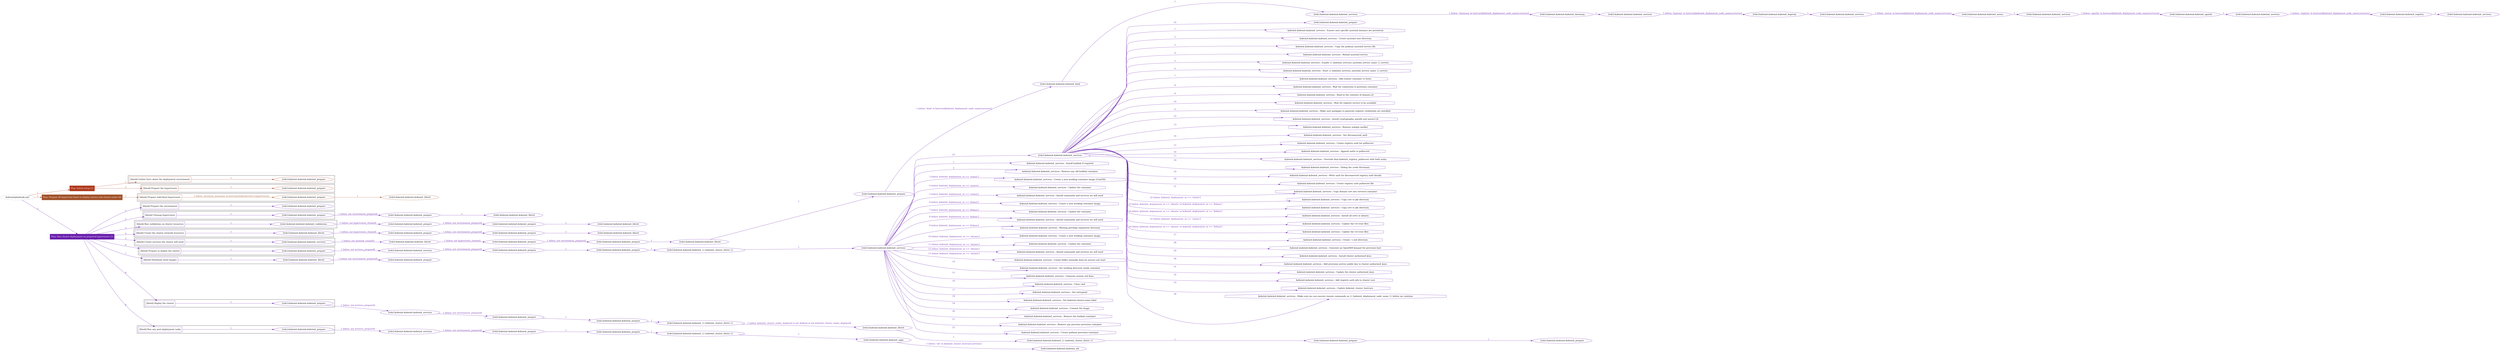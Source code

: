 digraph {
	graph [concentrate=true ordering=in rankdir=LR ratio=fill]
	edge [esep=5 sep=10]
	"kubeinit/playbook.yml" [id=root_node style=dotted]
	play_55fcec5f [label="Play: Initial setup (1)" color="#b0391c" fontcolor="#ffffff" id=play_55fcec5f shape=box style=filled tooltip=localhost]
	"kubeinit/playbook.yml" -> play_55fcec5f [label="1 " color="#b0391c" fontcolor="#b0391c" id=edge_0fe0451a labeltooltip="1 " tooltip="1 "]
	subgraph "kubeinit.kubeinit.kubeinit_prepare" {
		role_a7a854d7 [label="[role] kubeinit.kubeinit.kubeinit_prepare" color="#b0391c" id=role_a7a854d7 tooltip="kubeinit.kubeinit.kubeinit_prepare"]
	}
	subgraph "kubeinit.kubeinit.kubeinit_prepare" {
		role_f913bcfc [label="[role] kubeinit.kubeinit.kubeinit_prepare" color="#b0391c" id=role_f913bcfc tooltip="kubeinit.kubeinit.kubeinit_prepare"]
	}
	subgraph "Play: Initial setup (1)" {
		play_55fcec5f -> block_ec889c83 [label=1 color="#b0391c" fontcolor="#b0391c" id=edge_7e25a81b labeltooltip=1 tooltip=1]
		subgraph cluster_block_ec889c83 {
			block_ec889c83 [label="[block] Gather facts about the deployment environment" color="#b0391c" id=block_ec889c83 labeltooltip="Gather facts about the deployment environment" shape=box tooltip="Gather facts about the deployment environment"]
			block_ec889c83 -> role_a7a854d7 [label="1 " color="#b0391c" fontcolor="#b0391c" id=edge_1d60f7da labeltooltip="1 " tooltip="1 "]
		}
		play_55fcec5f -> block_0ca8a69d [label=2 color="#b0391c" fontcolor="#b0391c" id=edge_c9bc62da labeltooltip=2 tooltip=2]
		subgraph cluster_block_0ca8a69d {
			block_0ca8a69d [label="[block] Prepare the hypervisors" color="#b0391c" id=block_0ca8a69d labeltooltip="Prepare the hypervisors" shape=box tooltip="Prepare the hypervisors"]
			block_0ca8a69d -> role_f913bcfc [label="1 " color="#b0391c" fontcolor="#b0391c" id=edge_c7ecb3fd labeltooltip="1 " tooltip="1 "]
		}
	}
	play_f963e851 [label="Play: Prepare all hypervisor hosts to deploy service and cluster nodes (0)" color="#a2522a" fontcolor="#ffffff" id=play_f963e851 shape=box style=filled tooltip="Play: Prepare all hypervisor hosts to deploy service and cluster nodes (0)"]
	"kubeinit/playbook.yml" -> play_f963e851 [label="2 " color="#a2522a" fontcolor="#a2522a" id=edge_8e631a98 labeltooltip="2 " tooltip="2 "]
	subgraph "kubeinit.kubeinit.kubeinit_libvirt" {
		role_f31a698d [label="[role] kubeinit.kubeinit.kubeinit_libvirt" color="#a2522a" id=role_f31a698d tooltip="kubeinit.kubeinit.kubeinit_libvirt"]
	}
	subgraph "kubeinit.kubeinit.kubeinit_prepare" {
		role_35363dc1 [label="[role] kubeinit.kubeinit.kubeinit_prepare" color="#a2522a" id=role_35363dc1 tooltip="kubeinit.kubeinit.kubeinit_prepare"]
		role_35363dc1 -> role_f31a698d [label="1 " color="#a2522a" fontcolor="#a2522a" id=edge_f7d1afd8 labeltooltip="1 " tooltip="1 "]
	}
	subgraph "Play: Prepare all hypervisor hosts to deploy service and cluster nodes (0)" {
		play_f963e851 -> block_6b54e493 [label=1 color="#a2522a" fontcolor="#a2522a" id=edge_3c63158a labeltooltip=1 tooltip=1]
		subgraph cluster_block_6b54e493 {
			block_6b54e493 [label="[block] Prepare individual hypervisors" color="#a2522a" id=block_6b54e493 labeltooltip="Prepare individual hypervisors" shape=box tooltip="Prepare individual hypervisors"]
			block_6b54e493 -> role_35363dc1 [label="1 [when: inventory_hostname in hostvars['kubeinit-facts'].hypervisors]" color="#a2522a" fontcolor="#a2522a" id=edge_f487bce4 labeltooltip="1 [when: inventory_hostname in hostvars['kubeinit-facts'].hypervisors]" tooltip="1 [when: inventory_hostname in hostvars['kubeinit-facts'].hypervisors]"]
		}
	}
	play_af4dd0f5 [label="Play: Run cluster deployment on prepared hypervisors (1)" color="#6a1fad" fontcolor="#ffffff" id=play_af4dd0f5 shape=box style=filled tooltip=localhost]
	"kubeinit/playbook.yml" -> play_af4dd0f5 [label="3 " color="#6a1fad" fontcolor="#6a1fad" id=edge_a22be91d labeltooltip="3 " tooltip="3 "]
	subgraph "kubeinit.kubeinit.kubeinit_prepare" {
		role_d3b33752 [label="[role] kubeinit.kubeinit.kubeinit_prepare" color="#6a1fad" id=role_d3b33752 tooltip="kubeinit.kubeinit.kubeinit_prepare"]
	}
	subgraph "kubeinit.kubeinit.kubeinit_libvirt" {
		role_e341395e [label="[role] kubeinit.kubeinit.kubeinit_libvirt" color="#6a1fad" id=role_e341395e tooltip="kubeinit.kubeinit.kubeinit_libvirt"]
	}
	subgraph "kubeinit.kubeinit.kubeinit_prepare" {
		role_dad6754d [label="[role] kubeinit.kubeinit.kubeinit_prepare" color="#6a1fad" id=role_dad6754d tooltip="kubeinit.kubeinit.kubeinit_prepare"]
		role_dad6754d -> role_e341395e [label="1 " color="#6a1fad" fontcolor="#6a1fad" id=edge_880bcf4b labeltooltip="1 " tooltip="1 "]
	}
	subgraph "kubeinit.kubeinit.kubeinit_prepare" {
		role_9ddc5626 [label="[role] kubeinit.kubeinit.kubeinit_prepare" color="#6a1fad" id=role_9ddc5626 tooltip="kubeinit.kubeinit.kubeinit_prepare"]
		role_9ddc5626 -> role_dad6754d [label="1 [when: not environment_prepared]" color="#6a1fad" fontcolor="#6a1fad" id=edge_02bbae64 labeltooltip="1 [when: not environment_prepared]" tooltip="1 [when: not environment_prepared]"]
	}
	subgraph "kubeinit.kubeinit.kubeinit_libvirt" {
		role_b800799f [label="[role] kubeinit.kubeinit.kubeinit_libvirt" color="#6a1fad" id=role_b800799f tooltip="kubeinit.kubeinit.kubeinit_libvirt"]
	}
	subgraph "kubeinit.kubeinit.kubeinit_prepare" {
		role_2cc1d202 [label="[role] kubeinit.kubeinit.kubeinit_prepare" color="#6a1fad" id=role_2cc1d202 tooltip="kubeinit.kubeinit.kubeinit_prepare"]
		role_2cc1d202 -> role_b800799f [label="1 " color="#6a1fad" fontcolor="#6a1fad" id=edge_e0632422 labeltooltip="1 " tooltip="1 "]
	}
	subgraph "kubeinit.kubeinit.kubeinit_prepare" {
		role_f3b89f79 [label="[role] kubeinit.kubeinit.kubeinit_prepare" color="#6a1fad" id=role_f3b89f79 tooltip="kubeinit.kubeinit.kubeinit_prepare"]
		role_f3b89f79 -> role_2cc1d202 [label="1 [when: not environment_prepared]" color="#6a1fad" fontcolor="#6a1fad" id=edge_01105206 labeltooltip="1 [when: not environment_prepared]" tooltip="1 [when: not environment_prepared]"]
	}
	subgraph "kubeinit.kubeinit.kubeinit_validations" {
		role_b7444673 [label="[role] kubeinit.kubeinit.kubeinit_validations" color="#6a1fad" id=role_b7444673 tooltip="kubeinit.kubeinit.kubeinit_validations"]
		role_b7444673 -> role_f3b89f79 [label="1 [when: not hypervisors_cleaned]" color="#6a1fad" fontcolor="#6a1fad" id=edge_86d4e3e0 labeltooltip="1 [when: not hypervisors_cleaned]" tooltip="1 [when: not hypervisors_cleaned]"]
	}
	subgraph "kubeinit.kubeinit.kubeinit_libvirt" {
		role_1bcddb8d [label="[role] kubeinit.kubeinit.kubeinit_libvirt" color="#6a1fad" id=role_1bcddb8d tooltip="kubeinit.kubeinit.kubeinit_libvirt"]
	}
	subgraph "kubeinit.kubeinit.kubeinit_prepare" {
		role_b1dda409 [label="[role] kubeinit.kubeinit.kubeinit_prepare" color="#6a1fad" id=role_b1dda409 tooltip="kubeinit.kubeinit.kubeinit_prepare"]
		role_b1dda409 -> role_1bcddb8d [label="1 " color="#6a1fad" fontcolor="#6a1fad" id=edge_bacf01a8 labeltooltip="1 " tooltip="1 "]
	}
	subgraph "kubeinit.kubeinit.kubeinit_prepare" {
		role_683de67e [label="[role] kubeinit.kubeinit.kubeinit_prepare" color="#6a1fad" id=role_683de67e tooltip="kubeinit.kubeinit.kubeinit_prepare"]
		role_683de67e -> role_b1dda409 [label="1 [when: not environment_prepared]" color="#6a1fad" fontcolor="#6a1fad" id=edge_181fcc27 labeltooltip="1 [when: not environment_prepared]" tooltip="1 [when: not environment_prepared]"]
	}
	subgraph "kubeinit.kubeinit.kubeinit_libvirt" {
		role_db965eae [label="[role] kubeinit.kubeinit.kubeinit_libvirt" color="#6a1fad" id=role_db965eae tooltip="kubeinit.kubeinit.kubeinit_libvirt"]
		role_db965eae -> role_683de67e [label="1 [when: not hypervisors_cleaned]" color="#6a1fad" fontcolor="#6a1fad" id=edge_30e9183e labeltooltip="1 [when: not hypervisors_cleaned]" tooltip="1 [when: not hypervisors_cleaned]"]
	}
	subgraph "kubeinit.kubeinit.kubeinit_services" {
		role_5d9332ef [label="[role] kubeinit.kubeinit.kubeinit_services" color="#6a1fad" id=role_5d9332ef tooltip="kubeinit.kubeinit.kubeinit_services"]
	}
	subgraph "kubeinit.kubeinit.kubeinit_registry" {
		role_9cd5cce7 [label="[role] kubeinit.kubeinit.kubeinit_registry" color="#6a1fad" id=role_9cd5cce7 tooltip="kubeinit.kubeinit.kubeinit_registry"]
		role_9cd5cce7 -> role_5d9332ef [label="1 " color="#6a1fad" fontcolor="#6a1fad" id=edge_e3c243d2 labeltooltip="1 " tooltip="1 "]
	}
	subgraph "kubeinit.kubeinit.kubeinit_services" {
		role_e92bb4ce [label="[role] kubeinit.kubeinit.kubeinit_services" color="#6a1fad" id=role_e92bb4ce tooltip="kubeinit.kubeinit.kubeinit_services"]
		role_e92bb4ce -> role_9cd5cce7 [label="1 [when: 'registry' in hostvars[kubeinit_deployment_node_name].services]" color="#6a1fad" fontcolor="#6a1fad" id=edge_c37d3ece labeltooltip="1 [when: 'registry' in hostvars[kubeinit_deployment_node_name].services]" tooltip="1 [when: 'registry' in hostvars[kubeinit_deployment_node_name].services]"]
	}
	subgraph "kubeinit.kubeinit.kubeinit_apache" {
		role_054e46d3 [label="[role] kubeinit.kubeinit.kubeinit_apache" color="#6a1fad" id=role_054e46d3 tooltip="kubeinit.kubeinit.kubeinit_apache"]
		role_054e46d3 -> role_e92bb4ce [label="1 " color="#6a1fad" fontcolor="#6a1fad" id=edge_0673408b labeltooltip="1 " tooltip="1 "]
	}
	subgraph "kubeinit.kubeinit.kubeinit_services" {
		role_8abb30e9 [label="[role] kubeinit.kubeinit.kubeinit_services" color="#6a1fad" id=role_8abb30e9 tooltip="kubeinit.kubeinit.kubeinit_services"]
		role_8abb30e9 -> role_054e46d3 [label="1 [when: 'apache' in hostvars[kubeinit_deployment_node_name].services]" color="#6a1fad" fontcolor="#6a1fad" id=edge_6a81efd0 labeltooltip="1 [when: 'apache' in hostvars[kubeinit_deployment_node_name].services]" tooltip="1 [when: 'apache' in hostvars[kubeinit_deployment_node_name].services]"]
	}
	subgraph "kubeinit.kubeinit.kubeinit_nexus" {
		role_2ca4036a [label="[role] kubeinit.kubeinit.kubeinit_nexus" color="#6a1fad" id=role_2ca4036a tooltip="kubeinit.kubeinit.kubeinit_nexus"]
		role_2ca4036a -> role_8abb30e9 [label="1 " color="#6a1fad" fontcolor="#6a1fad" id=edge_bceb5af8 labeltooltip="1 " tooltip="1 "]
	}
	subgraph "kubeinit.kubeinit.kubeinit_services" {
		role_bc574be5 [label="[role] kubeinit.kubeinit.kubeinit_services" color="#6a1fad" id=role_bc574be5 tooltip="kubeinit.kubeinit.kubeinit_services"]
		role_bc574be5 -> role_2ca4036a [label="1 [when: 'nexus' in hostvars[kubeinit_deployment_node_name].services]" color="#6a1fad" fontcolor="#6a1fad" id=edge_c3258df2 labeltooltip="1 [when: 'nexus' in hostvars[kubeinit_deployment_node_name].services]" tooltip="1 [when: 'nexus' in hostvars[kubeinit_deployment_node_name].services]"]
	}
	subgraph "kubeinit.kubeinit.kubeinit_haproxy" {
		role_72b240cd [label="[role] kubeinit.kubeinit.kubeinit_haproxy" color="#6a1fad" id=role_72b240cd tooltip="kubeinit.kubeinit.kubeinit_haproxy"]
		role_72b240cd -> role_bc574be5 [label="1 " color="#6a1fad" fontcolor="#6a1fad" id=edge_632e13c5 labeltooltip="1 " tooltip="1 "]
	}
	subgraph "kubeinit.kubeinit.kubeinit_services" {
		role_1ffdea14 [label="[role] kubeinit.kubeinit.kubeinit_services" color="#6a1fad" id=role_1ffdea14 tooltip="kubeinit.kubeinit.kubeinit_services"]
		role_1ffdea14 -> role_72b240cd [label="1 [when: 'haproxy' in hostvars[kubeinit_deployment_node_name].services]" color="#6a1fad" fontcolor="#6a1fad" id=edge_ec799f7f labeltooltip="1 [when: 'haproxy' in hostvars[kubeinit_deployment_node_name].services]" tooltip="1 [when: 'haproxy' in hostvars[kubeinit_deployment_node_name].services]"]
	}
	subgraph "kubeinit.kubeinit.kubeinit_dnsmasq" {
		role_8897e3f2 [label="[role] kubeinit.kubeinit.kubeinit_dnsmasq" color="#6a1fad" id=role_8897e3f2 tooltip="kubeinit.kubeinit.kubeinit_dnsmasq"]
		role_8897e3f2 -> role_1ffdea14 [label="1 " color="#6a1fad" fontcolor="#6a1fad" id=edge_6777fc30 labeltooltip="1 " tooltip="1 "]
	}
	subgraph "kubeinit.kubeinit.kubeinit_services" {
		role_8c0263e4 [label="[role] kubeinit.kubeinit.kubeinit_services" color="#6a1fad" id=role_8c0263e4 tooltip="kubeinit.kubeinit.kubeinit_services"]
		role_8c0263e4 -> role_8897e3f2 [label="1 [when: 'dnsmasq' in hostvars[kubeinit_deployment_node_name].services]" color="#6a1fad" fontcolor="#6a1fad" id=edge_df1ac2b1 labeltooltip="1 [when: 'dnsmasq' in hostvars[kubeinit_deployment_node_name].services]" tooltip="1 [when: 'dnsmasq' in hostvars[kubeinit_deployment_node_name].services]"]
	}
	subgraph "kubeinit.kubeinit.kubeinit_bind" {
		role_673d3b74 [label="[role] kubeinit.kubeinit.kubeinit_bind" color="#6a1fad" id=role_673d3b74 tooltip="kubeinit.kubeinit.kubeinit_bind"]
		role_673d3b74 -> role_8c0263e4 [label="1 " color="#6a1fad" fontcolor="#6a1fad" id=edge_6914c23a labeltooltip="1 " tooltip="1 "]
	}
	subgraph "kubeinit.kubeinit.kubeinit_prepare" {
		role_68d7eacf [label="[role] kubeinit.kubeinit.kubeinit_prepare" color="#6a1fad" id=role_68d7eacf tooltip="kubeinit.kubeinit.kubeinit_prepare"]
		role_68d7eacf -> role_673d3b74 [label="1 [when: 'bind' in hostvars[kubeinit_deployment_node_name].services]" color="#6a1fad" fontcolor="#6a1fad" id=edge_60e736be labeltooltip="1 [when: 'bind' in hostvars[kubeinit_deployment_node_name].services]" tooltip="1 [when: 'bind' in hostvars[kubeinit_deployment_node_name].services]"]
	}
	subgraph "kubeinit.kubeinit.kubeinit_libvirt" {
		role_c4b0c2eb [label="[role] kubeinit.kubeinit.kubeinit_libvirt" color="#6a1fad" id=role_c4b0c2eb tooltip="kubeinit.kubeinit.kubeinit_libvirt"]
		role_c4b0c2eb -> role_68d7eacf [label="1 " color="#6a1fad" fontcolor="#6a1fad" id=edge_6491c256 labeltooltip="1 " tooltip="1 "]
	}
	subgraph "kubeinit.kubeinit.kubeinit_prepare" {
		role_3a080840 [label="[role] kubeinit.kubeinit.kubeinit_prepare" color="#6a1fad" id=role_3a080840 tooltip="kubeinit.kubeinit.kubeinit_prepare"]
		role_3a080840 -> role_c4b0c2eb [label="1 " color="#6a1fad" fontcolor="#6a1fad" id=edge_067e3989 labeltooltip="1 " tooltip="1 "]
	}
	subgraph "kubeinit.kubeinit.kubeinit_prepare" {
		role_976b6f36 [label="[role] kubeinit.kubeinit.kubeinit_prepare" color="#6a1fad" id=role_976b6f36 tooltip="kubeinit.kubeinit.kubeinit_prepare"]
		role_976b6f36 -> role_3a080840 [label="1 [when: not environment_prepared]" color="#6a1fad" fontcolor="#6a1fad" id=edge_0059679c labeltooltip="1 [when: not environment_prepared]" tooltip="1 [when: not environment_prepared]"]
	}
	subgraph "kubeinit.kubeinit.kubeinit_libvirt" {
		role_9a9f1f45 [label="[role] kubeinit.kubeinit.kubeinit_libvirt" color="#6a1fad" id=role_9a9f1f45 tooltip="kubeinit.kubeinit.kubeinit_libvirt"]
		role_9a9f1f45 -> role_976b6f36 [label="1 [when: not hypervisors_cleaned]" color="#6a1fad" fontcolor="#6a1fad" id=edge_5188ba7a labeltooltip="1 [when: not hypervisors_cleaned]" tooltip="1 [when: not hypervisors_cleaned]"]
	}
	subgraph "kubeinit.kubeinit.kubeinit_services" {
		role_f97c9e34 [label="[role] kubeinit.kubeinit.kubeinit_services" color="#6a1fad" id=role_f97c9e34 tooltip="kubeinit.kubeinit.kubeinit_services"]
		role_f97c9e34 -> role_9a9f1f45 [label="1 [when: not network_created]" color="#6a1fad" fontcolor="#6a1fad" id=edge_94e18ecd labeltooltip="1 [when: not network_created]" tooltip="1 [when: not network_created]"]
	}
	subgraph "kubeinit.kubeinit.kubeinit_prepare" {
		role_881b66bd [label="[role] kubeinit.kubeinit.kubeinit_prepare" color="#6a1fad" id=role_881b66bd tooltip="kubeinit.kubeinit.kubeinit_prepare"]
	}
	subgraph "kubeinit.kubeinit.kubeinit_services" {
		role_bb56be55 [label="[role] kubeinit.kubeinit.kubeinit_services" color="#6a1fad" id=role_bb56be55 tooltip="kubeinit.kubeinit.kubeinit_services"]
		task_abf02f80 [label="kubeinit.kubeinit.kubeinit_services : Ensure user specific systemd instance are persistent" color="#6a1fad" id=task_abf02f80 shape=octagon tooltip="kubeinit.kubeinit.kubeinit_services : Ensure user specific systemd instance are persistent"]
		role_bb56be55 -> task_abf02f80 [label="1 " color="#6a1fad" fontcolor="#6a1fad" id=edge_3016bb63 labeltooltip="1 " tooltip="1 "]
		task_97fecc4c [label="kubeinit.kubeinit.kubeinit_services : Create systemd user directory" color="#6a1fad" id=task_97fecc4c shape=octagon tooltip="kubeinit.kubeinit.kubeinit_services : Create systemd user directory"]
		role_bb56be55 -> task_97fecc4c [label="2 " color="#6a1fad" fontcolor="#6a1fad" id=edge_ccbc53af labeltooltip="2 " tooltip="2 "]
		task_4d756df5 [label="kubeinit.kubeinit.kubeinit_services : Copy the podman systemd service file" color="#6a1fad" id=task_4d756df5 shape=octagon tooltip="kubeinit.kubeinit.kubeinit_services : Copy the podman systemd service file"]
		role_bb56be55 -> task_4d756df5 [label="3 " color="#6a1fad" fontcolor="#6a1fad" id=edge_98b1faa0 labeltooltip="3 " tooltip="3 "]
		task_4da231fb [label="kubeinit.kubeinit.kubeinit_services : Reload systemd service" color="#6a1fad" id=task_4da231fb shape=octagon tooltip="kubeinit.kubeinit.kubeinit_services : Reload systemd service"]
		role_bb56be55 -> task_4da231fb [label="4 " color="#6a1fad" fontcolor="#6a1fad" id=edge_32eb33e3 labeltooltip="4 " tooltip="4 "]
		task_39fd541c [label="kubeinit.kubeinit.kubeinit_services : Enable {{ kubeinit_services_systemd_service_name }}.service" color="#6a1fad" id=task_39fd541c shape=octagon tooltip="kubeinit.kubeinit.kubeinit_services : Enable {{ kubeinit_services_systemd_service_name }}.service"]
		role_bb56be55 -> task_39fd541c [label="5 " color="#6a1fad" fontcolor="#6a1fad" id=edge_ec0cd7f2 labeltooltip="5 " tooltip="5 "]
		task_c7012435 [label="kubeinit.kubeinit.kubeinit_services : Start {{ kubeinit_services_systemd_service_name }}.service" color="#6a1fad" id=task_c7012435 shape=octagon tooltip="kubeinit.kubeinit.kubeinit_services : Start {{ kubeinit_services_systemd_service_name }}.service"]
		role_bb56be55 -> task_c7012435 [label="6 " color="#6a1fad" fontcolor="#6a1fad" id=edge_3a9aa448 labeltooltip="6 " tooltip="6 "]
		task_35b568c5 [label="kubeinit.kubeinit.kubeinit_services : Add remote container to hosts" color="#6a1fad" id=task_35b568c5 shape=octagon tooltip="kubeinit.kubeinit.kubeinit_services : Add remote container to hosts"]
		role_bb56be55 -> task_35b568c5 [label="7 " color="#6a1fad" fontcolor="#6a1fad" id=edge_a781b576 labeltooltip="7 " tooltip="7 "]
		task_487a28e1 [label="kubeinit.kubeinit.kubeinit_services : Wait for connection to provision container" color="#6a1fad" id=task_487a28e1 shape=octagon tooltip="kubeinit.kubeinit.kubeinit_services : Wait for connection to provision container"]
		role_bb56be55 -> task_487a28e1 [label="8 " color="#6a1fad" fontcolor="#6a1fad" id=edge_7e122524 labeltooltip="8 " tooltip="8 "]
		task_4762fc0f [label="kubeinit.kubeinit.kubeinit_services : Read in the contents of domain.crt" color="#6a1fad" id=task_4762fc0f shape=octagon tooltip="kubeinit.kubeinit.kubeinit_services : Read in the contents of domain.crt"]
		role_bb56be55 -> task_4762fc0f [label="9 " color="#6a1fad" fontcolor="#6a1fad" id=edge_d5ed3e30 labeltooltip="9 " tooltip="9 "]
		task_a72eab03 [label="kubeinit.kubeinit.kubeinit_services : Wait for registry service to be available" color="#6a1fad" id=task_a72eab03 shape=octagon tooltip="kubeinit.kubeinit.kubeinit_services : Wait for registry service to be available"]
		role_bb56be55 -> task_a72eab03 [label="10 " color="#6a1fad" fontcolor="#6a1fad" id=edge_cd354016 labeltooltip="10 " tooltip="10 "]
		task_313d8739 [label="kubeinit.kubeinit.kubeinit_services : Make sure packages to generate registry credentials are installed" color="#6a1fad" id=task_313d8739 shape=octagon tooltip="kubeinit.kubeinit.kubeinit_services : Make sure packages to generate registry credentials are installed"]
		role_bb56be55 -> task_313d8739 [label="11 " color="#6a1fad" fontcolor="#6a1fad" id=edge_4511cf35 labeltooltip="11 " tooltip="11 "]
		task_6cbfcbb3 [label="kubeinit.kubeinit.kubeinit_services : Install cryptography, passlib and nexus3-cli" color="#6a1fad" id=task_6cbfcbb3 shape=octagon tooltip="kubeinit.kubeinit.kubeinit_services : Install cryptography, passlib and nexus3-cli"]
		role_bb56be55 -> task_6cbfcbb3 [label="12 " color="#6a1fad" fontcolor="#6a1fad" id=edge_9f2ea7b5 labeltooltip="12 " tooltip="12 "]
		task_62d68dda [label="kubeinit.kubeinit.kubeinit_services : Remove nologin marker" color="#6a1fad" id=task_62d68dda shape=octagon tooltip="kubeinit.kubeinit.kubeinit_services : Remove nologin marker"]
		role_bb56be55 -> task_62d68dda [label="13 " color="#6a1fad" fontcolor="#6a1fad" id=edge_efde2bc2 labeltooltip="13 " tooltip="13 "]
		task_50faeaee [label="kubeinit.kubeinit.kubeinit_services : Set disconnected_auth" color="#6a1fad" id=task_50faeaee shape=octagon tooltip="kubeinit.kubeinit.kubeinit_services : Set disconnected_auth"]
		role_bb56be55 -> task_50faeaee [label="14 " color="#6a1fad" fontcolor="#6a1fad" id=edge_0aa210f5 labeltooltip="14 " tooltip="14 "]
		task_87d930e9 [label="kubeinit.kubeinit.kubeinit_services : Create registry auth for pullsecret" color="#6a1fad" id=task_87d930e9 shape=octagon tooltip="kubeinit.kubeinit.kubeinit_services : Create registry auth for pullsecret"]
		role_bb56be55 -> task_87d930e9 [label="15 " color="#6a1fad" fontcolor="#6a1fad" id=edge_cd6307a7 labeltooltip="15 " tooltip="15 "]
		task_c0e27143 [label="kubeinit.kubeinit.kubeinit_services : Append auths to pullsecret" color="#6a1fad" id=task_c0e27143 shape=octagon tooltip="kubeinit.kubeinit.kubeinit_services : Append auths to pullsecret"]
		role_bb56be55 -> task_c0e27143 [label="16 " color="#6a1fad" fontcolor="#6a1fad" id=edge_d91374b0 labeltooltip="16 " tooltip="16 "]
		task_b08ce828 [label="kubeinit.kubeinit.kubeinit_services : Override final kubeinit_registry_pullsecret with both auths" color="#6a1fad" id=task_b08ce828 shape=octagon tooltip="kubeinit.kubeinit.kubeinit_services : Override final kubeinit_registry_pullsecret with both auths"]
		role_bb56be55 -> task_b08ce828 [label="17 " color="#6a1fad" fontcolor="#6a1fad" id=edge_06f33f49 labeltooltip="17 " tooltip="17 "]
		task_42c02434 [label="kubeinit.kubeinit.kubeinit_services : Debug the creds dictionary" color="#6a1fad" id=task_42c02434 shape=octagon tooltip="kubeinit.kubeinit.kubeinit_services : Debug the creds dictionary"]
		role_bb56be55 -> task_42c02434 [label="18 " color="#6a1fad" fontcolor="#6a1fad" id=edge_7ea2a5b3 labeltooltip="18 " tooltip="18 "]
		task_941ae212 [label="kubeinit.kubeinit.kubeinit_services : Write auth for disconnected registry auth details" color="#6a1fad" id=task_941ae212 shape=octagon tooltip="kubeinit.kubeinit.kubeinit_services : Write auth for disconnected registry auth details"]
		role_bb56be55 -> task_941ae212 [label="19 " color="#6a1fad" fontcolor="#6a1fad" id=edge_0f219ebd labeltooltip="19 " tooltip="19 "]
		task_92d77c3b [label="kubeinit.kubeinit.kubeinit_services : Create registry auth pullsecret file" color="#6a1fad" id=task_92d77c3b shape=octagon tooltip="kubeinit.kubeinit.kubeinit_services : Create registry auth pullsecret file"]
		role_bb56be55 -> task_92d77c3b [label="20 " color="#6a1fad" fontcolor="#6a1fad" id=edge_ff726a7a labeltooltip="20 " tooltip="20 "]
		task_4a62f375 [label="kubeinit.kubeinit.kubeinit_services : Copy domain cert into services container" color="#6a1fad" id=task_4a62f375 shape=octagon tooltip="kubeinit.kubeinit.kubeinit_services : Copy domain cert into services container"]
		role_bb56be55 -> task_4a62f375 [label="21 " color="#6a1fad" fontcolor="#6a1fad" id=edge_1ce692c7 labeltooltip="21 " tooltip="21 "]
		task_598016d4 [label="kubeinit.kubeinit.kubeinit_services : Copy cert to pki directory" color="#6a1fad" id=task_598016d4 shape=octagon tooltip="kubeinit.kubeinit.kubeinit_services : Copy cert to pki directory"]
		role_bb56be55 -> task_598016d4 [label="22 [when: kubeinit_deployment_os == 'centos']" color="#6a1fad" fontcolor="#6a1fad" id=edge_4c3af200 labeltooltip="22 [when: kubeinit_deployment_os == 'centos']" tooltip="22 [when: kubeinit_deployment_os == 'centos']"]
		task_9457acbf [label="kubeinit.kubeinit.kubeinit_services : Copy cert to pki directory" color="#6a1fad" id=task_9457acbf shape=octagon tooltip="kubeinit.kubeinit.kubeinit_services : Copy cert to pki directory"]
		role_bb56be55 -> task_9457acbf [label="23 [when: kubeinit_deployment_os == 'ubuntu' or kubeinit_deployment_os == 'debian']" color="#6a1fad" fontcolor="#6a1fad" id=edge_495054a2 labeltooltip="23 [when: kubeinit_deployment_os == 'ubuntu' or kubeinit_deployment_os == 'debian']" tooltip="23 [when: kubeinit_deployment_os == 'ubuntu' or kubeinit_deployment_os == 'debian']"]
		task_7935c5b1 [label="kubeinit.kubeinit.kubeinit_services : Install all certs in ubuntu" color="#6a1fad" id=task_7935c5b1 shape=octagon tooltip="kubeinit.kubeinit.kubeinit_services : Install all certs in ubuntu"]
		role_bb56be55 -> task_7935c5b1 [label="24 [when: kubeinit_deployment_os == 'ubuntu' or kubeinit_deployment_os == 'debian']" color="#6a1fad" fontcolor="#6a1fad" id=edge_e6d6d439 labeltooltip="24 [when: kubeinit_deployment_os == 'ubuntu' or kubeinit_deployment_os == 'debian']" tooltip="24 [when: kubeinit_deployment_os == 'ubuntu' or kubeinit_deployment_os == 'debian']"]
		task_38334d61 [label="kubeinit.kubeinit.kubeinit_services : Update the CA trust files" color="#6a1fad" id=task_38334d61 shape=octagon tooltip="kubeinit.kubeinit.kubeinit_services : Update the CA trust files"]
		role_bb56be55 -> task_38334d61 [label="25 [when: kubeinit_deployment_os == 'centos']" color="#6a1fad" fontcolor="#6a1fad" id=edge_ad918e24 labeltooltip="25 [when: kubeinit_deployment_os == 'centos']" tooltip="25 [when: kubeinit_deployment_os == 'centos']"]
		task_27c33c69 [label="kubeinit.kubeinit.kubeinit_services : Update the CA trust files" color="#6a1fad" id=task_27c33c69 shape=octagon tooltip="kubeinit.kubeinit.kubeinit_services : Update the CA trust files"]
		role_bb56be55 -> task_27c33c69 [label="26 [when: kubeinit_deployment_os == 'ubuntu' or kubeinit_deployment_os == 'debian']" color="#6a1fad" fontcolor="#6a1fad" id=edge_a04cdb33 labeltooltip="26 [when: kubeinit_deployment_os == 'ubuntu' or kubeinit_deployment_os == 'debian']" tooltip="26 [when: kubeinit_deployment_os == 'ubuntu' or kubeinit_deployment_os == 'debian']"]
		task_e9d91343 [label="kubeinit.kubeinit.kubeinit_services : Create ~/.ssh directory" color="#6a1fad" id=task_e9d91343 shape=octagon tooltip="kubeinit.kubeinit.kubeinit_services : Create ~/.ssh directory"]
		role_bb56be55 -> task_e9d91343 [label="27 " color="#6a1fad" fontcolor="#6a1fad" id=edge_f9781fbf labeltooltip="27 " tooltip="27 "]
		task_c4ca3037 [label="kubeinit.kubeinit.kubeinit_services : Generate an OpenSSH keypair for provision host" color="#6a1fad" id=task_c4ca3037 shape=octagon tooltip="kubeinit.kubeinit.kubeinit_services : Generate an OpenSSH keypair for provision host"]
		role_bb56be55 -> task_c4ca3037 [label="28 " color="#6a1fad" fontcolor="#6a1fad" id=edge_135d0f7a labeltooltip="28 " tooltip="28 "]
		task_9c992395 [label="kubeinit.kubeinit.kubeinit_services : Install cluster authorized keys" color="#6a1fad" id=task_9c992395 shape=octagon tooltip="kubeinit.kubeinit.kubeinit_services : Install cluster authorized keys"]
		role_bb56be55 -> task_9c992395 [label="29 " color="#6a1fad" fontcolor="#6a1fad" id=edge_569ba00a labeltooltip="29 " tooltip="29 "]
		task_f503d8f1 [label="kubeinit.kubeinit.kubeinit_services : Add provision service public key to cluster authorized_keys" color="#6a1fad" id=task_f503d8f1 shape=octagon tooltip="kubeinit.kubeinit.kubeinit_services : Add provision service public key to cluster authorized_keys"]
		role_bb56be55 -> task_f503d8f1 [label="30 " color="#6a1fad" fontcolor="#6a1fad" id=edge_987769d3 labeltooltip="30 " tooltip="30 "]
		task_3f5d4906 [label="kubeinit.kubeinit.kubeinit_services : Update the cluster authorized_keys" color="#6a1fad" id=task_3f5d4906 shape=octagon tooltip="kubeinit.kubeinit.kubeinit_services : Update the cluster authorized_keys"]
		role_bb56be55 -> task_3f5d4906 [label="31 " color="#6a1fad" fontcolor="#6a1fad" id=edge_fa14b713 labeltooltip="31 " tooltip="31 "]
		task_f4f204a3 [label="kubeinit.kubeinit.kubeinit_services : Add registry auth info to cluster vars" color="#6a1fad" id=task_f4f204a3 shape=octagon tooltip="kubeinit.kubeinit.kubeinit_services : Add registry auth info to cluster vars"]
		role_bb56be55 -> task_f4f204a3 [label="32 " color="#6a1fad" fontcolor="#6a1fad" id=edge_924a620d labeltooltip="32 " tooltip="32 "]
		task_182b3e12 [label="kubeinit.kubeinit.kubeinit_services : Update kubeinit_cluster_hostvars" color="#6a1fad" id=task_182b3e12 shape=octagon tooltip="kubeinit.kubeinit.kubeinit_services : Update kubeinit_cluster_hostvars"]
		role_bb56be55 -> task_182b3e12 [label="33 " color="#6a1fad" fontcolor="#6a1fad" id=edge_cc20753f labeltooltip="33 " tooltip="33 "]
		task_98a91503 [label="kubeinit.kubeinit.kubeinit_services : Make sure we can execute remote commands on {{ kubeinit_deployment_node_name }} before we continue" color="#6a1fad" id=task_98a91503 shape=octagon tooltip="kubeinit.kubeinit.kubeinit_services : Make sure we can execute remote commands on {{ kubeinit_deployment_node_name }} before we continue"]
		role_bb56be55 -> task_98a91503 [label="34 " color="#6a1fad" fontcolor="#6a1fad" id=edge_6336e0d5 labeltooltip="34 " tooltip="34 "]
		role_bb56be55 -> role_881b66bd [label="35 " color="#6a1fad" fontcolor="#6a1fad" id=edge_4ae44419 labeltooltip="35 " tooltip="35 "]
	}
	subgraph "kubeinit.kubeinit.kubeinit_services" {
		role_5f5a143a [label="[role] kubeinit.kubeinit.kubeinit_services" color="#6a1fad" id=role_5f5a143a tooltip="kubeinit.kubeinit.kubeinit_services"]
		task_db02044c [label="kubeinit.kubeinit.kubeinit_services : Install buildah if required" color="#6a1fad" id=task_db02044c shape=octagon tooltip="kubeinit.kubeinit.kubeinit_services : Install buildah if required"]
		role_5f5a143a -> task_db02044c [label="1 " color="#6a1fad" fontcolor="#6a1fad" id=edge_2017c3f2 labeltooltip="1 " tooltip="1 "]
		task_e46f2a87 [label="kubeinit.kubeinit.kubeinit_services : Remove any old buildah container" color="#6a1fad" id=task_e46f2a87 shape=octagon tooltip="kubeinit.kubeinit.kubeinit_services : Remove any old buildah container"]
		role_5f5a143a -> task_e46f2a87 [label="2 " color="#6a1fad" fontcolor="#6a1fad" id=edge_920deb9a labeltooltip="2 " tooltip="2 "]
		task_a72912ce [label="kubeinit.kubeinit.kubeinit_services : Create a new working container image (CentOS)" color="#6a1fad" id=task_a72912ce shape=octagon tooltip="kubeinit.kubeinit.kubeinit_services : Create a new working container image (CentOS)"]
		role_5f5a143a -> task_a72912ce [label="3 [when: kubeinit_deployment_os == 'centos']" color="#6a1fad" fontcolor="#6a1fad" id=edge_2819a69f labeltooltip="3 [when: kubeinit_deployment_os == 'centos']" tooltip="3 [when: kubeinit_deployment_os == 'centos']"]
		task_ba45824f [label="kubeinit.kubeinit.kubeinit_services : Update the container" color="#6a1fad" id=task_ba45824f shape=octagon tooltip="kubeinit.kubeinit.kubeinit_services : Update the container"]
		role_5f5a143a -> task_ba45824f [label="4 [when: kubeinit_deployment_os == 'centos']" color="#6a1fad" fontcolor="#6a1fad" id=edge_9beda2ad labeltooltip="4 [when: kubeinit_deployment_os == 'centos']" tooltip="4 [when: kubeinit_deployment_os == 'centos']"]
		task_2ba75b1b [label="kubeinit.kubeinit.kubeinit_services : Install commands and services we will need" color="#6a1fad" id=task_2ba75b1b shape=octagon tooltip="kubeinit.kubeinit.kubeinit_services : Install commands and services we will need"]
		role_5f5a143a -> task_2ba75b1b [label="5 [when: kubeinit_deployment_os == 'centos']" color="#6a1fad" fontcolor="#6a1fad" id=edge_277862dd labeltooltip="5 [when: kubeinit_deployment_os == 'centos']" tooltip="5 [when: kubeinit_deployment_os == 'centos']"]
		task_36a11446 [label="kubeinit.kubeinit.kubeinit_services : Create a new working container image" color="#6a1fad" id=task_36a11446 shape=octagon tooltip="kubeinit.kubeinit.kubeinit_services : Create a new working container image"]
		role_5f5a143a -> task_36a11446 [label="6 [when: kubeinit_deployment_os == 'debian']" color="#6a1fad" fontcolor="#6a1fad" id=edge_12153915 labeltooltip="6 [when: kubeinit_deployment_os == 'debian']" tooltip="6 [when: kubeinit_deployment_os == 'debian']"]
		task_f6cd6ac8 [label="kubeinit.kubeinit.kubeinit_services : Update the container" color="#6a1fad" id=task_f6cd6ac8 shape=octagon tooltip="kubeinit.kubeinit.kubeinit_services : Update the container"]
		role_5f5a143a -> task_f6cd6ac8 [label="7 [when: kubeinit_deployment_os == 'debian']" color="#6a1fad" fontcolor="#6a1fad" id=edge_9cc85a94 labeltooltip="7 [when: kubeinit_deployment_os == 'debian']" tooltip="7 [when: kubeinit_deployment_os == 'debian']"]
		task_a052b9ae [label="kubeinit.kubeinit.kubeinit_services : Install commands and services we will need" color="#6a1fad" id=task_a052b9ae shape=octagon tooltip="kubeinit.kubeinit.kubeinit_services : Install commands and services we will need"]
		role_5f5a143a -> task_a052b9ae [label="8 [when: kubeinit_deployment_os == 'debian']" color="#6a1fad" fontcolor="#6a1fad" id=edge_7e6c2627 labeltooltip="8 [when: kubeinit_deployment_os == 'debian']" tooltip="8 [when: kubeinit_deployment_os == 'debian']"]
		task_73e9de2e [label="kubeinit.kubeinit.kubeinit_services : Missing privilege separation directory" color="#6a1fad" id=task_73e9de2e shape=octagon tooltip="kubeinit.kubeinit.kubeinit_services : Missing privilege separation directory"]
		role_5f5a143a -> task_73e9de2e [label="9 [when: kubeinit_deployment_os == 'debian']" color="#6a1fad" fontcolor="#6a1fad" id=edge_409fedf8 labeltooltip="9 [when: kubeinit_deployment_os == 'debian']" tooltip="9 [when: kubeinit_deployment_os == 'debian']"]
		task_057384a1 [label="kubeinit.kubeinit.kubeinit_services : Create a new working container image" color="#6a1fad" id=task_057384a1 shape=octagon tooltip="kubeinit.kubeinit.kubeinit_services : Create a new working container image"]
		role_5f5a143a -> task_057384a1 [label="10 [when: kubeinit_deployment_os == 'ubuntu']" color="#6a1fad" fontcolor="#6a1fad" id=edge_64c56ed7 labeltooltip="10 [when: kubeinit_deployment_os == 'ubuntu']" tooltip="10 [when: kubeinit_deployment_os == 'ubuntu']"]
		task_611d4964 [label="kubeinit.kubeinit.kubeinit_services : Update the container" color="#6a1fad" id=task_611d4964 shape=octagon tooltip="kubeinit.kubeinit.kubeinit_services : Update the container"]
		role_5f5a143a -> task_611d4964 [label="11 [when: kubeinit_deployment_os == 'ubuntu']" color="#6a1fad" fontcolor="#6a1fad" id=edge_2617f21f labeltooltip="11 [when: kubeinit_deployment_os == 'ubuntu']" tooltip="11 [when: kubeinit_deployment_os == 'ubuntu']"]
		task_a3b34951 [label="kubeinit.kubeinit.kubeinit_services : Install commands and services we will need" color="#6a1fad" id=task_a3b34951 shape=octagon tooltip="kubeinit.kubeinit.kubeinit_services : Install commands and services we will need"]
		role_5f5a143a -> task_a3b34951 [label="12 [when: kubeinit_deployment_os == 'ubuntu']" color="#6a1fad" fontcolor="#6a1fad" id=edge_16c51dec labeltooltip="12 [when: kubeinit_deployment_os == 'ubuntu']" tooltip="12 [when: kubeinit_deployment_os == 'ubuntu']"]
		task_4aebaec4 [label="kubeinit.kubeinit.kubeinit_services : Create folder normally done by service ssh start" color="#6a1fad" id=task_4aebaec4 shape=octagon tooltip="kubeinit.kubeinit.kubeinit_services : Create folder normally done by service ssh start"]
		role_5f5a143a -> task_4aebaec4 [label="13 [when: kubeinit_deployment_os == 'ubuntu']" color="#6a1fad" fontcolor="#6a1fad" id=edge_0d6e4099 labeltooltip="13 [when: kubeinit_deployment_os == 'ubuntu']" tooltip="13 [when: kubeinit_deployment_os == 'ubuntu']"]
		task_aa13a333 [label="kubeinit.kubeinit.kubeinit_services : Set working directory inside container" color="#6a1fad" id=task_aa13a333 shape=octagon tooltip="kubeinit.kubeinit.kubeinit_services : Set working directory inside container"]
		role_5f5a143a -> task_aa13a333 [label="14 " color="#6a1fad" fontcolor="#6a1fad" id=edge_fd0b1ebd labeltooltip="14 " tooltip="14 "]
		task_ae8dddfb [label="kubeinit.kubeinit.kubeinit_services : Generate system ssh keys" color="#6a1fad" id=task_ae8dddfb shape=octagon tooltip="kubeinit.kubeinit.kubeinit_services : Generate system ssh keys"]
		role_5f5a143a -> task_ae8dddfb [label="15 " color="#6a1fad" fontcolor="#6a1fad" id=edge_413188ac labeltooltip="15 " tooltip="15 "]
		task_59ff42c9 [label="kubeinit.kubeinit.kubeinit_services : Clear cmd" color="#6a1fad" id=task_59ff42c9 shape=octagon tooltip="kubeinit.kubeinit.kubeinit_services : Clear cmd"]
		role_5f5a143a -> task_59ff42c9 [label="16 " color="#6a1fad" fontcolor="#6a1fad" id=edge_0a644d32 labeltooltip="16 " tooltip="16 "]
		task_5c46b3ab [label="kubeinit.kubeinit.kubeinit_services : Set entrypoint" color="#6a1fad" id=task_5c46b3ab shape=octagon tooltip="kubeinit.kubeinit.kubeinit_services : Set entrypoint"]
		role_5f5a143a -> task_5c46b3ab [label="17 " color="#6a1fad" fontcolor="#6a1fad" id=edge_959c1f1f labeltooltip="17 " tooltip="17 "]
		task_74ed1b39 [label="kubeinit.kubeinit.kubeinit_services : Set kubeinit-cluster-name label" color="#6a1fad" id=task_74ed1b39 shape=octagon tooltip="kubeinit.kubeinit.kubeinit_services : Set kubeinit-cluster-name label"]
		role_5f5a143a -> task_74ed1b39 [label="18 " color="#6a1fad" fontcolor="#6a1fad" id=edge_7b8a5dec labeltooltip="18 " tooltip="18 "]
		task_65cdcd15 [label="kubeinit.kubeinit.kubeinit_services : Commit the image" color="#6a1fad" id=task_65cdcd15 shape=octagon tooltip="kubeinit.kubeinit.kubeinit_services : Commit the image"]
		role_5f5a143a -> task_65cdcd15 [label="19 " color="#6a1fad" fontcolor="#6a1fad" id=edge_13cfb60e labeltooltip="19 " tooltip="19 "]
		task_97603152 [label="kubeinit.kubeinit.kubeinit_services : Remove the buildah container" color="#6a1fad" id=task_97603152 shape=octagon tooltip="kubeinit.kubeinit.kubeinit_services : Remove the buildah container"]
		role_5f5a143a -> task_97603152 [label="20 " color="#6a1fad" fontcolor="#6a1fad" id=edge_6e839333 labeltooltip="20 " tooltip="20 "]
		task_97711738 [label="kubeinit.kubeinit.kubeinit_services : Remove any previous provision container" color="#6a1fad" id=task_97711738 shape=octagon tooltip="kubeinit.kubeinit.kubeinit_services : Remove any previous provision container"]
		role_5f5a143a -> task_97711738 [label="21 " color="#6a1fad" fontcolor="#6a1fad" id=edge_7b5ea7c0 labeltooltip="21 " tooltip="21 "]
		task_b71daa8e [label="kubeinit.kubeinit.kubeinit_services : Create podman provision container" color="#6a1fad" id=task_b71daa8e shape=octagon tooltip="kubeinit.kubeinit.kubeinit_services : Create podman provision container"]
		role_5f5a143a -> task_b71daa8e [label="22 " color="#6a1fad" fontcolor="#6a1fad" id=edge_42aeab1d labeltooltip="22 " tooltip="22 "]
		role_5f5a143a -> role_bb56be55 [label="23 " color="#6a1fad" fontcolor="#6a1fad" id=edge_667b122a labeltooltip="23 " tooltip="23 "]
	}
	subgraph "kubeinit.kubeinit.kubeinit_{{ kubeinit_cluster_distro }}" {
		role_4ea41d62 [label="[role] kubeinit.kubeinit.kubeinit_{{ kubeinit_cluster_distro }}" color="#6a1fad" id=role_4ea41d62 tooltip="kubeinit.kubeinit.kubeinit_{{ kubeinit_cluster_distro }}"]
		role_4ea41d62 -> role_5f5a143a [label="1 " color="#6a1fad" fontcolor="#6a1fad" id=edge_0071f068 labeltooltip="1 " tooltip="1 "]
	}
	subgraph "kubeinit.kubeinit.kubeinit_prepare" {
		role_6d6d81fd [label="[role] kubeinit.kubeinit.kubeinit_prepare" color="#6a1fad" id=role_6d6d81fd tooltip="kubeinit.kubeinit.kubeinit_prepare"]
		role_6d6d81fd -> role_4ea41d62 [label="1 " color="#6a1fad" fontcolor="#6a1fad" id=edge_c2a862f5 labeltooltip="1 " tooltip="1 "]
	}
	subgraph "kubeinit.kubeinit.kubeinit_prepare" {
		role_adac1056 [label="[role] kubeinit.kubeinit.kubeinit_prepare" color="#6a1fad" id=role_adac1056 tooltip="kubeinit.kubeinit.kubeinit_prepare"]
		role_adac1056 -> role_6d6d81fd [label="1 " color="#6a1fad" fontcolor="#6a1fad" id=edge_ac27be0f labeltooltip="1 " tooltip="1 "]
	}
	subgraph "kubeinit.kubeinit.kubeinit_services" {
		role_e776f7fb [label="[role] kubeinit.kubeinit.kubeinit_services" color="#6a1fad" id=role_e776f7fb tooltip="kubeinit.kubeinit.kubeinit_services"]
		role_e776f7fb -> role_adac1056 [label="1 [when: not environment_prepared]" color="#6a1fad" fontcolor="#6a1fad" id=edge_472e6a77 labeltooltip="1 [when: not environment_prepared]" tooltip="1 [when: not environment_prepared]"]
	}
	subgraph "kubeinit.kubeinit.kubeinit_prepare" {
		role_1890f83a [label="[role] kubeinit.kubeinit.kubeinit_prepare" color="#6a1fad" id=role_1890f83a tooltip="kubeinit.kubeinit.kubeinit_prepare"]
		role_1890f83a -> role_e776f7fb [label="1 [when: not services_prepared]" color="#6a1fad" fontcolor="#6a1fad" id=edge_aa665620 labeltooltip="1 [when: not services_prepared]" tooltip="1 [when: not services_prepared]"]
	}
	subgraph "kubeinit.kubeinit.kubeinit_prepare" {
		role_88da68fb [label="[role] kubeinit.kubeinit.kubeinit_prepare" color="#6a1fad" id=role_88da68fb tooltip="kubeinit.kubeinit.kubeinit_prepare"]
	}
	subgraph "kubeinit.kubeinit.kubeinit_libvirt" {
		role_bc42713c [label="[role] kubeinit.kubeinit.kubeinit_libvirt" color="#6a1fad" id=role_bc42713c tooltip="kubeinit.kubeinit.kubeinit_libvirt"]
		role_bc42713c -> role_88da68fb [label="1 [when: not environment_prepared]" color="#6a1fad" fontcolor="#6a1fad" id=edge_d145b1e7 labeltooltip="1 [when: not environment_prepared]" tooltip="1 [when: not environment_prepared]"]
	}
	subgraph "kubeinit.kubeinit.kubeinit_prepare" {
		role_4d060390 [label="[role] kubeinit.kubeinit.kubeinit_prepare" color="#6a1fad" id=role_4d060390 tooltip="kubeinit.kubeinit.kubeinit_prepare"]
	}
	subgraph "kubeinit.kubeinit.kubeinit_prepare" {
		role_88ddd461 [label="[role] kubeinit.kubeinit.kubeinit_prepare" color="#6a1fad" id=role_88ddd461 tooltip="kubeinit.kubeinit.kubeinit_prepare"]
		role_88ddd461 -> role_4d060390 [label="1 " color="#6a1fad" fontcolor="#6a1fad" id=edge_1b6f2822 labeltooltip="1 " tooltip="1 "]
	}
	subgraph "kubeinit.kubeinit.kubeinit_{{ kubeinit_cluster_distro }}" {
		role_953933e1 [label="[role] kubeinit.kubeinit.kubeinit_{{ kubeinit_cluster_distro }}" color="#6a1fad" id=role_953933e1 tooltip="kubeinit.kubeinit.kubeinit_{{ kubeinit_cluster_distro }}"]
		role_953933e1 -> role_88ddd461 [label="1 " color="#6a1fad" fontcolor="#6a1fad" id=edge_1bc182ab labeltooltip="1 " tooltip="1 "]
	}
	subgraph "kubeinit.kubeinit.kubeinit_libvirt" {
		role_cfcf34db [label="[role] kubeinit.kubeinit.kubeinit_libvirt" color="#6a1fad" id=role_cfcf34db tooltip="kubeinit.kubeinit.kubeinit_libvirt"]
		role_cfcf34db -> role_953933e1 [label="1 " color="#6a1fad" fontcolor="#6a1fad" id=edge_cc986fba labeltooltip="1 " tooltip="1 "]
	}
	subgraph "kubeinit.kubeinit.kubeinit_{{ kubeinit_cluster_distro }}" {
		role_137ddec4 [label="[role] kubeinit.kubeinit.kubeinit_{{ kubeinit_cluster_distro }}" color="#6a1fad" id=role_137ddec4 tooltip="kubeinit.kubeinit.kubeinit_{{ kubeinit_cluster_distro }}"]
		role_137ddec4 -> role_cfcf34db [label="1 [when: kubeinit_cluster_nodes_deployed is not defined or not kubeinit_cluster_nodes_deployed]" color="#6a1fad" fontcolor="#6a1fad" id=edge_ea072d3b labeltooltip="1 [when: kubeinit_cluster_nodes_deployed is not defined or not kubeinit_cluster_nodes_deployed]" tooltip="1 [when: kubeinit_cluster_nodes_deployed is not defined or not kubeinit_cluster_nodes_deployed]"]
	}
	subgraph "kubeinit.kubeinit.kubeinit_prepare" {
		role_0ac12f01 [label="[role] kubeinit.kubeinit.kubeinit_prepare" color="#6a1fad" id=role_0ac12f01 tooltip="kubeinit.kubeinit.kubeinit_prepare"]
		role_0ac12f01 -> role_137ddec4 [label="1 " color="#6a1fad" fontcolor="#6a1fad" id=edge_28823b92 labeltooltip="1 " tooltip="1 "]
	}
	subgraph "kubeinit.kubeinit.kubeinit_prepare" {
		role_301c843e [label="[role] kubeinit.kubeinit.kubeinit_prepare" color="#6a1fad" id=role_301c843e tooltip="kubeinit.kubeinit.kubeinit_prepare"]
		role_301c843e -> role_0ac12f01 [label="1 " color="#6a1fad" fontcolor="#6a1fad" id=edge_1c4b8d8c labeltooltip="1 " tooltip="1 "]
	}
	subgraph "kubeinit.kubeinit.kubeinit_services" {
		role_88957559 [label="[role] kubeinit.kubeinit.kubeinit_services" color="#6a1fad" id=role_88957559 tooltip="kubeinit.kubeinit.kubeinit_services"]
		role_88957559 -> role_301c843e [label="1 [when: not environment_prepared]" color="#6a1fad" fontcolor="#6a1fad" id=edge_93ab28b3 labeltooltip="1 [when: not environment_prepared]" tooltip="1 [when: not environment_prepared]"]
	}
	subgraph "kubeinit.kubeinit.kubeinit_prepare" {
		role_7cf6876d [label="[role] kubeinit.kubeinit.kubeinit_prepare" color="#6a1fad" id=role_7cf6876d tooltip="kubeinit.kubeinit.kubeinit_prepare"]
		role_7cf6876d -> role_88957559 [label="1 [when: not services_prepared]" color="#6a1fad" fontcolor="#6a1fad" id=edge_5342cab9 labeltooltip="1 [when: not services_prepared]" tooltip="1 [when: not services_prepared]"]
	}
	subgraph "kubeinit.kubeinit.kubeinit_nfs" {
		role_470397fa [label="[role] kubeinit.kubeinit.kubeinit_nfs" color="#6a1fad" id=role_470397fa tooltip="kubeinit.kubeinit.kubeinit_nfs"]
	}
	subgraph "kubeinit.kubeinit.kubeinit_apps" {
		role_6bed0ab9 [label="[role] kubeinit.kubeinit.kubeinit_apps" color="#6a1fad" id=role_6bed0ab9 tooltip="kubeinit.kubeinit.kubeinit_apps"]
		role_6bed0ab9 -> role_470397fa [label="1 [when: 'nfs' in kubeinit_cluster_hostvars.services]" color="#6a1fad" fontcolor="#6a1fad" id=edge_bd5fe4bb labeltooltip="1 [when: 'nfs' in kubeinit_cluster_hostvars.services]" tooltip="1 [when: 'nfs' in kubeinit_cluster_hostvars.services]"]
	}
	subgraph "kubeinit.kubeinit.kubeinit_{{ kubeinit_cluster_distro }}" {
		role_6f23c74e [label="[role] kubeinit.kubeinit.kubeinit_{{ kubeinit_cluster_distro }}" color="#6a1fad" id=role_6f23c74e tooltip="kubeinit.kubeinit.kubeinit_{{ kubeinit_cluster_distro }}"]
		role_6f23c74e -> role_6bed0ab9 [label="1 " color="#6a1fad" fontcolor="#6a1fad" id=edge_c6e7ad5f labeltooltip="1 " tooltip="1 "]
	}
	subgraph "kubeinit.kubeinit.kubeinit_prepare" {
		role_a9eee5ec [label="[role] kubeinit.kubeinit.kubeinit_prepare" color="#6a1fad" id=role_a9eee5ec tooltip="kubeinit.kubeinit.kubeinit_prepare"]
		role_a9eee5ec -> role_6f23c74e [label="1 " color="#6a1fad" fontcolor="#6a1fad" id=edge_e2e80fb9 labeltooltip="1 " tooltip="1 "]
	}
	subgraph "kubeinit.kubeinit.kubeinit_prepare" {
		role_5ac3a21d [label="[role] kubeinit.kubeinit.kubeinit_prepare" color="#6a1fad" id=role_5ac3a21d tooltip="kubeinit.kubeinit.kubeinit_prepare"]
		role_5ac3a21d -> role_a9eee5ec [label="1 " color="#6a1fad" fontcolor="#6a1fad" id=edge_f0018910 labeltooltip="1 " tooltip="1 "]
	}
	subgraph "kubeinit.kubeinit.kubeinit_services" {
		role_51f80d55 [label="[role] kubeinit.kubeinit.kubeinit_services" color="#6a1fad" id=role_51f80d55 tooltip="kubeinit.kubeinit.kubeinit_services"]
		role_51f80d55 -> role_5ac3a21d [label="1 [when: not environment_prepared]" color="#6a1fad" fontcolor="#6a1fad" id=edge_a713e769 labeltooltip="1 [when: not environment_prepared]" tooltip="1 [when: not environment_prepared]"]
	}
	subgraph "kubeinit.kubeinit.kubeinit_prepare" {
		role_60f2e7fa [label="[role] kubeinit.kubeinit.kubeinit_prepare" color="#6a1fad" id=role_60f2e7fa tooltip="kubeinit.kubeinit.kubeinit_prepare"]
		role_60f2e7fa -> role_51f80d55 [label="1 [when: not services_prepared]" color="#6a1fad" fontcolor="#6a1fad" id=edge_41aa1cb8 labeltooltip="1 [when: not services_prepared]" tooltip="1 [when: not services_prepared]"]
	}
	subgraph "Play: Run cluster deployment on prepared hypervisors (1)" {
		play_af4dd0f5 -> block_273230c3 [label=1 color="#6a1fad" fontcolor="#6a1fad" id=edge_fa335e30 labeltooltip=1 tooltip=1]
		subgraph cluster_block_273230c3 {
			block_273230c3 [label="[block] Prepare the environment" color="#6a1fad" id=block_273230c3 labeltooltip="Prepare the environment" shape=box tooltip="Prepare the environment"]
			block_273230c3 -> role_d3b33752 [label="1 " color="#6a1fad" fontcolor="#6a1fad" id=edge_05c3996e labeltooltip="1 " tooltip="1 "]
		}
		play_af4dd0f5 -> block_0d136576 [label=2 color="#6a1fad" fontcolor="#6a1fad" id=edge_85ce4a54 labeltooltip=2 tooltip=2]
		subgraph cluster_block_0d136576 {
			block_0d136576 [label="[block] Cleanup hypervisors" color="#6a1fad" id=block_0d136576 labeltooltip="Cleanup hypervisors" shape=box tooltip="Cleanup hypervisors"]
			block_0d136576 -> role_9ddc5626 [label="1 " color="#6a1fad" fontcolor="#6a1fad" id=edge_4ab96157 labeltooltip="1 " tooltip="1 "]
		}
		play_af4dd0f5 -> block_6a19b616 [label=3 color="#6a1fad" fontcolor="#6a1fad" id=edge_f1779a00 labeltooltip=3 tooltip=3]
		subgraph cluster_block_6a19b616 {
			block_6a19b616 [label="[block] Run validations on cluster resources" color="#6a1fad" id=block_6a19b616 labeltooltip="Run validations on cluster resources" shape=box tooltip="Run validations on cluster resources"]
			block_6a19b616 -> role_b7444673 [label="1 " color="#6a1fad" fontcolor="#6a1fad" id=edge_c76c2555 labeltooltip="1 " tooltip="1 "]
		}
		play_af4dd0f5 -> block_7ab09ec6 [label=4 color="#6a1fad" fontcolor="#6a1fad" id=edge_22a0bd93 labeltooltip=4 tooltip=4]
		subgraph cluster_block_7ab09ec6 {
			block_7ab09ec6 [label="[block] Create the cluster network resources" color="#6a1fad" id=block_7ab09ec6 labeltooltip="Create the cluster network resources" shape=box tooltip="Create the cluster network resources"]
			block_7ab09ec6 -> role_db965eae [label="1 " color="#6a1fad" fontcolor="#6a1fad" id=edge_5b20159b labeltooltip="1 " tooltip="1 "]
		}
		play_af4dd0f5 -> block_863e918b [label=5 color="#6a1fad" fontcolor="#6a1fad" id=edge_d822d013 labeltooltip=5 tooltip=5]
		subgraph cluster_block_863e918b {
			block_863e918b [label="[block] Create services the cluster will need" color="#6a1fad" id=block_863e918b labeltooltip="Create services the cluster will need" shape=box tooltip="Create services the cluster will need"]
			block_863e918b -> role_f97c9e34 [label="1 " color="#6a1fad" fontcolor="#6a1fad" id=edge_89ded5b0 labeltooltip="1 " tooltip="1 "]
		}
		play_af4dd0f5 -> block_5139bb01 [label=6 color="#6a1fad" fontcolor="#6a1fad" id=edge_7f814049 labeltooltip=6 tooltip=6]
		subgraph cluster_block_5139bb01 {
			block_5139bb01 [label="[block] Prepare to deploy the cluster" color="#6a1fad" id=block_5139bb01 labeltooltip="Prepare to deploy the cluster" shape=box tooltip="Prepare to deploy the cluster"]
			block_5139bb01 -> role_1890f83a [label="1 " color="#6a1fad" fontcolor="#6a1fad" id=edge_c092207e labeltooltip="1 " tooltip="1 "]
		}
		play_af4dd0f5 -> block_c784223c [label=7 color="#6a1fad" fontcolor="#6a1fad" id=edge_45658036 labeltooltip=7 tooltip=7]
		subgraph cluster_block_c784223c {
			block_c784223c [label="[block] Download cloud images" color="#6a1fad" id=block_c784223c labeltooltip="Download cloud images" shape=box tooltip="Download cloud images"]
			block_c784223c -> role_bc42713c [label="1 " color="#6a1fad" fontcolor="#6a1fad" id=edge_44c3286f labeltooltip="1 " tooltip="1 "]
		}
		play_af4dd0f5 -> block_b154a23c [label=8 color="#6a1fad" fontcolor="#6a1fad" id=edge_f532a6a5 labeltooltip=8 tooltip=8]
		subgraph cluster_block_b154a23c {
			block_b154a23c [label="[block] Deploy the cluster" color="#6a1fad" id=block_b154a23c labeltooltip="Deploy the cluster" shape=box tooltip="Deploy the cluster"]
			block_b154a23c -> role_7cf6876d [label="1 " color="#6a1fad" fontcolor="#6a1fad" id=edge_40d850bb labeltooltip="1 " tooltip="1 "]
		}
		play_af4dd0f5 -> block_3207a7cc [label=9 color="#6a1fad" fontcolor="#6a1fad" id=edge_e2cd9ece labeltooltip=9 tooltip=9]
		subgraph cluster_block_3207a7cc {
			block_3207a7cc [label="[block] Run any post-deployment tasks" color="#6a1fad" id=block_3207a7cc labeltooltip="Run any post-deployment tasks" shape=box tooltip="Run any post-deployment tasks"]
			block_3207a7cc -> role_60f2e7fa [label="1 " color="#6a1fad" fontcolor="#6a1fad" id=edge_fae7877b labeltooltip="1 " tooltip="1 "]
		}
	}
}
